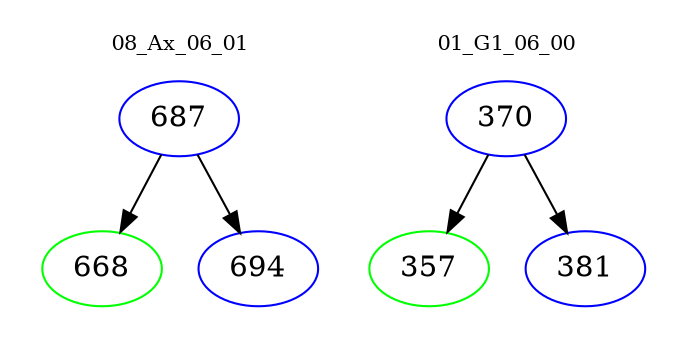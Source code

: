 digraph{
subgraph cluster_0 {
color = white
label = "08_Ax_06_01";
fontsize=10;
T0_687 [label="687", color="blue"]
T0_687 -> T0_668 [color="black"]
T0_668 [label="668", color="green"]
T0_687 -> T0_694 [color="black"]
T0_694 [label="694", color="blue"]
}
subgraph cluster_1 {
color = white
label = "01_G1_06_00";
fontsize=10;
T1_370 [label="370", color="blue"]
T1_370 -> T1_357 [color="black"]
T1_357 [label="357", color="green"]
T1_370 -> T1_381 [color="black"]
T1_381 [label="381", color="blue"]
}
}
